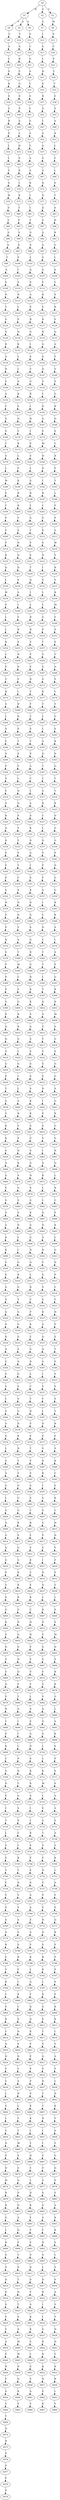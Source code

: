 strict digraph  {
	S0 -> S1 [ label = M ];
	S0 -> S2 [ label = S ];
	S0 -> S3 [ label = V ];
	S1 -> S4 [ label = P ];
	S1 -> S5 [ label = A ];
	S1 -> S6 [ label = S ];
	S2 -> S7 [ label = G ];
	S3 -> S8 [ label = M ];
	S4 -> S9 [ label = C ];
	S5 -> S10 [ label = T ];
	S6 -> S11 [ label = G ];
	S7 -> S12 [ label = I ];
	S8 -> S13 [ label = S ];
	S9 -> S14 [ label = A ];
	S10 -> S15 [ label = A ];
	S11 -> S16 [ label = C ];
	S12 -> S17 [ label = G ];
	S13 -> S18 [ label = C ];
	S14 -> S19 [ label = L ];
	S15 -> S20 [ label = R ];
	S16 -> S21 [ label = G ];
	S17 -> S22 [ label = L ];
	S18 -> S23 [ label = P ];
	S19 -> S24 [ label = Q ];
	S20 -> S25 [ label = C ];
	S21 -> S26 [ label = A ];
	S22 -> S27 [ label = H ];
	S23 -> S28 [ label = C ];
	S24 -> S29 [ label = R ];
	S25 -> S30 [ label = G ];
	S26 -> S31 [ label = C ];
	S27 -> S32 [ label = S ];
	S28 -> S33 [ label = T ];
	S29 -> S34 [ label = S ];
	S30 -> S35 [ label = S ];
	S31 -> S36 [ label = S ];
	S32 -> S37 [ label = N ];
	S33 -> S38 [ label = S ];
	S34 -> S39 [ label = G ];
	S35 -> S40 [ label = S ];
	S36 -> S41 [ label = C ];
	S37 -> S42 [ label = A ];
	S38 -> S43 [ label = A ];
	S39 -> S44 [ label = R ];
	S40 -> S45 [ label = A ];
	S41 -> S46 [ label = G ];
	S42 -> S47 [ label = L ];
	S43 -> S48 [ label = A ];
	S44 -> S49 [ label = P ];
	S45 -> S50 [ label = L ];
	S46 -> S51 [ label = A ];
	S47 -> S52 [ label = G ];
	S48 -> S53 [ label = R ];
	S49 -> S54 [ label = L ];
	S50 -> S55 [ label = H ];
	S51 -> S56 [ label = V ];
	S52 -> S57 [ label = A ];
	S53 -> S58 [ label = L ];
	S54 -> S59 [ label = L ];
	S55 -> S60 [ label = S ];
	S56 -> S61 [ label = A ];
	S57 -> S62 [ label = S ];
	S58 -> S63 [ label = F ];
	S59 -> S64 [ label = Y ];
	S60 -> S65 [ label = R ];
	S61 -> S66 [ label = A ];
	S62 -> S67 [ label = A ];
	S63 -> S68 [ label = L ];
	S64 -> S69 [ label = A ];
	S65 -> S70 [ label = I ];
	S66 -> S71 [ label = R ];
	S67 -> S72 [ label = Q ];
	S68 -> S73 [ label = S ];
	S69 -> S74 [ label = W ];
	S70 -> S75 [ label = K ];
	S71 -> S76 [ label = L ];
	S72 -> S77 [ label = Q ];
	S73 -> S78 [ label = T ];
	S74 -> S79 [ label = G ];
	S75 -> S80 [ label = T ];
	S76 -> S81 [ label = I ];
	S77 -> S82 [ label = Q ];
	S78 -> S83 [ label = A ];
	S79 -> S84 [ label = L ];
	S80 -> S85 [ label = F ];
	S81 -> S86 [ label = T ];
	S82 -> S87 [ label = A ];
	S83 -> S88 [ label = H ];
	S84 -> S89 [ label = G ];
	S85 -> S90 [ label = V ];
	S86 -> S91 [ label = S ];
	S87 -> S92 [ label = A ];
	S88 -> S93 [ label = R ];
	S89 -> S94 [ label = A ];
	S90 -> S95 [ label = S ];
	S91 -> S96 [ label = S ];
	S92 -> S97 [ label = A ];
	S93 -> S98 [ label = G ];
	S94 -> S99 [ label = T ];
	S95 -> S100 [ label = P ];
	S96 -> S101 [ label = L ];
	S97 -> S102 [ label = A ];
	S98 -> S103 [ label = L ];
	S99 -> S104 [ label = A ];
	S100 -> S105 [ label = I ];
	S101 -> S106 [ label = A ];
	S102 -> S107 [ label = A ];
	S103 -> S108 [ label = S ];
	S104 -> S109 [ label = V ];
	S105 -> S110 [ label = S ];
	S106 -> S111 [ label = S ];
	S107 -> S112 [ label = P ];
	S108 -> S113 [ label = C ];
	S109 -> S114 [ label = N ];
	S110 -> S115 [ label = N ];
	S111 -> S116 [ label = A ];
	S112 -> S117 [ label = R ];
	S113 -> S118 [ label = S ];
	S114 -> S119 [ label = T ];
	S115 -> S120 [ label = L ];
	S116 -> S121 [ label = P ];
	S117 -> S122 [ label = E ];
	S118 -> S123 [ label = R ];
	S119 -> S124 [ label = G ];
	S120 -> S125 [ label = P ];
	S121 -> S126 [ label = R ];
	S122 -> S127 [ label = R ];
	S123 -> S128 [ label = F ];
	S124 -> S129 [ label = G ];
	S125 -> S130 [ label = H ];
	S126 -> S131 [ label = G ];
	S127 -> S132 [ label = R ];
	S128 -> S133 [ label = Q ];
	S129 -> S134 [ label = R ];
	S130 -> S135 [ label = K ];
	S131 -> S136 [ label = I ];
	S132 -> S137 [ label = A ];
	S133 -> S138 [ label = A ];
	S134 -> S139 [ label = A ];
	S135 -> S140 [ label = L ];
	S136 -> S141 [ label = S ];
	S137 -> S142 [ label = S ];
	S138 -> S143 [ label = F ];
	S139 -> S144 [ label = R ];
	S140 -> S145 [ label = L ];
	S141 -> S146 [ label = C ];
	S142 -> S147 [ label = D ];
	S143 -> S148 [ label = V ];
	S144 -> S149 [ label = V ];
	S145 -> S150 [ label = S ];
	S146 -> S151 [ label = G ];
	S147 -> S152 [ label = V ];
	S148 -> S153 [ label = P ];
	S149 -> S154 [ label = A ];
	S150 -> S155 [ label = K ];
	S151 -> S156 [ label = R ];
	S152 -> S157 [ label = L ];
	S153 -> S158 [ label = G ];
	S154 -> S159 [ label = F ];
	S155 -> S160 [ label = E ];
	S156 -> S161 [ label = I ];
	S157 -> S162 [ label = D ];
	S158 -> S163 [ label = R ];
	S159 -> S164 [ label = A ];
	S160 -> S165 [ label = Q ];
	S161 -> S166 [ label = H ];
	S162 -> S167 [ label = A ];
	S163 -> S168 [ label = Q ];
	S164 -> S169 [ label = G ];
	S165 -> S170 [ label = F ];
	S166 -> S171 [ label = I ];
	S167 -> S172 [ label = P ];
	S168 -> S173 [ label = S ];
	S169 -> S174 [ label = C ];
	S170 -> S175 [ label = R ];
	S171 -> S176 [ label = P ];
	S172 -> S177 [ label = M ];
	S173 -> S178 [ label = C ];
	S174 -> S179 [ label = S ];
	S175 -> S180 [ label = L ];
	S176 -> S181 [ label = V ];
	S177 -> S182 [ label = H ];
	S178 -> S183 [ label = R ];
	S179 -> S184 [ label = L ];
	S180 -> S185 [ label = P ];
	S181 -> S186 [ label = L ];
	S182 -> S187 [ label = D ];
	S183 -> S188 [ label = E ];
	S184 -> S189 [ label = W ];
	S185 -> S190 [ label = K ];
	S186 -> S191 [ label = G ];
	S187 -> S192 [ label = I ];
	S188 -> S193 [ label = T ];
	S189 -> S194 [ label = P ];
	S190 -> S195 [ label = R ];
	S191 -> S196 [ label = R ];
	S192 -> S197 [ label = R ];
	S193 -> S198 [ label = L ];
	S194 -> S199 [ label = C ];
	S195 -> S200 [ label = R ];
	S196 -> S201 [ label = L ];
	S197 -> S202 [ label = L ];
	S198 -> S203 [ label = F ];
	S199 -> S204 [ label = P ];
	S200 -> S205 [ label = Y ];
	S201 -> S206 [ label = G ];
	S202 -> S207 [ label = E ];
	S203 -> S208 [ label = P ];
	S204 -> S209 [ label = F ];
	S205 -> S210 [ label = S ];
	S206 -> S211 [ label = T ];
	S207 -> S212 [ label = K ];
	S208 -> S213 [ label = A ];
	S209 -> S214 [ label = P ];
	S210 -> S215 [ label = N ];
	S211 -> S216 [ label = F ];
	S212 -> S217 [ label = S ];
	S213 -> S218 [ label = W ];
	S214 -> S219 [ label = K ];
	S215 -> S220 [ label = Q ];
	S216 -> S221 [ label = E ];
	S217 -> S222 [ label = N ];
	S218 -> S223 [ label = V ];
	S219 -> S224 [ label = Q ];
	S220 -> S225 [ label = D ];
	S221 -> S226 [ label = T ];
	S222 -> S227 [ label = I ];
	S223 -> S228 [ label = R ];
	S224 -> S229 [ label = L ];
	S225 -> S230 [ label = S ];
	S226 -> S231 [ label = Q ];
	S227 -> S232 [ label = V ];
	S228 -> S233 [ label = V ];
	S229 -> S234 [ label = W ];
	S230 -> S235 [ label = A ];
	S231 -> S236 [ label = I ];
	S232 -> S237 [ label = L ];
	S233 -> S238 [ label = R ];
	S234 -> S239 [ label = P ];
	S235 -> S240 [ label = I ];
	S236 -> S241 [ label = L ];
	S237 -> S242 [ label = L ];
	S238 -> S243 [ label = M ];
	S239 -> S244 [ label = L ];
	S240 -> S245 [ label = F ];
	S241 -> S246 [ label = R ];
	S242 -> S247 [ label = G ];
	S243 -> S248 [ label = F ];
	S244 -> S249 [ label = L ];
	S245 -> S250 [ label = R ];
	S246 -> S251 [ label = R ];
	S247 -> S252 [ label = P ];
	S248 -> S253 [ label = S ];
	S249 -> S254 [ label = R ];
	S250 -> S255 [ label = S ];
	S251 -> S256 [ label = V ];
	S252 -> S257 [ label = T ];
	S253 -> S258 [ label = E ];
	S254 -> S259 [ label = L ];
	S255 -> S260 [ label = N ];
	S256 -> S261 [ label = P ];
	S257 -> S262 [ label = G ];
	S258 -> S263 [ label = T ];
	S259 -> S264 [ label = P ];
	S260 -> S265 [ label = D ];
	S261 -> S266 [ label = F ];
	S262 -> S267 [ label = S ];
	S263 -> S268 [ label = A ];
	S264 -> S269 [ label = T ];
	S265 -> S270 [ label = F ];
	S266 -> S271 [ label = R ];
	S267 -> S272 [ label = G ];
	S268 -> S273 [ label = V ];
	S269 -> S274 [ label = R ];
	S270 -> S275 [ label = I ];
	S271 -> S276 [ label = T ];
	S272 -> S277 [ label = K ];
	S273 -> S278 [ label = C ];
	S274 -> S279 [ label = A ];
	S275 -> S280 [ label = D ];
	S276 -> S281 [ label = F ];
	S277 -> S282 [ label = T ];
	S278 -> S283 [ label = Y ];
	S279 -> S284 [ label = L ];
	S280 -> S285 [ label = N ];
	S281 -> S286 [ label = T ];
	S282 -> S287 [ label = L ];
	S283 -> S288 [ label = G ];
	S284 -> S289 [ label = S ];
	S285 -> S290 [ label = P ];
	S286 -> S291 [ label = E ];
	S287 -> S292 [ label = L ];
	S288 -> S293 [ label = S ];
	S289 -> S294 [ label = F ];
	S290 -> S295 [ label = T ];
	S291 -> S296 [ label = T ];
	S292 -> S297 [ label = A ];
	S293 -> S298 [ label = K ];
	S294 -> S299 [ label = S ];
	S295 -> S300 [ label = S ];
	S296 -> S301 [ label = P ];
	S297 -> S302 [ label = Q ];
	S298 -> S303 [ label = D ];
	S299 -> S304 [ label = P ];
	S300 -> S305 [ label = F ];
	S301 -> S306 [ label = A ];
	S302 -> S307 [ label = T ];
	S303 -> S308 [ label = G ];
	S304 -> S309 [ label = S ];
	S305 -> S310 [ label = L ];
	S306 -> S311 [ label = C ];
	S307 -> S312 [ label = L ];
	S308 -> S313 [ label = T ];
	S309 -> S314 [ label = V ];
	S310 -> S315 [ label = N ];
	S311 -> S316 [ label = L ];
	S312 -> S317 [ label = A ];
	S313 -> S318 [ label = T ];
	S314 -> S319 [ label = S ];
	S315 -> S320 [ label = Q ];
	S316 -> S321 [ label = A ];
	S317 -> S322 [ label = R ];
	S318 -> S323 [ label = K ];
	S319 -> S324 [ label = R ];
	S320 -> S325 [ label = P ];
	S321 -> S326 [ label = S ];
	S322 -> S327 [ label = C ];
	S323 -> S328 [ label = D ];
	S324 -> S329 [ label = A ];
	S325 -> S330 [ label = V ];
	S326 -> S331 [ label = K ];
	S327 -> S332 [ label = L ];
	S328 -> S333 [ label = G ];
	S329 -> S334 [ label = K ];
	S330 -> S335 [ label = Y ];
	S331 -> S336 [ label = D ];
	S332 -> S337 [ label = D ];
	S333 -> S338 [ label = G ];
	S334 -> S339 [ label = E ];
	S335 -> S340 [ label = V ];
	S336 -> S341 [ label = G ];
	S337 -> S342 [ label = V ];
	S338 -> S343 [ label = P ];
	S339 -> S344 [ label = P ];
	S340 -> S345 [ label = Y ];
	S341 -> S346 [ label = I ];
	S342 -> S347 [ label = P ];
	S343 -> S348 [ label = D ];
	S344 -> S349 [ label = P ];
	S345 -> S350 [ label = C ];
	S346 -> S351 [ label = S ];
	S347 -> S352 [ label = F ];
	S348 -> S353 [ label = G ];
	S349 -> S354 [ label = S ];
	S350 -> S355 [ label = S ];
	S351 -> S356 [ label = K ];
	S352 -> S357 [ label = A ];
	S353 -> S358 [ label = G ];
	S354 -> S359 [ label = H ];
	S355 -> S360 [ label = N ];
	S356 -> S361 [ label = D ];
	S357 -> S362 [ label = I ];
	S358 -> S363 [ label = K ];
	S359 -> S364 [ label = P ];
	S360 -> S365 [ label = N ];
	S361 -> S366 [ label = G ];
	S362 -> S367 [ label = C ];
	S363 -> S368 [ label = K ];
	S364 -> S369 [ label = P ];
	S365 -> S370 [ label = Y ];
	S366 -> S371 [ label = S ];
	S367 -> S372 [ label = D ];
	S368 -> S373 [ label = S ];
	S369 -> S374 [ label = R ];
	S370 -> S375 [ label = A ];
	S371 -> S376 [ label = G ];
	S372 -> S377 [ label = C ];
	S373 -> S378 [ label = I ];
	S374 -> S379 [ label = S ];
	S375 -> S380 [ label = T ];
	S376 -> S381 [ label = D ];
	S377 -> S382 [ label = T ];
	S378 -> S383 [ label = S ];
	S379 -> S384 [ label = P ];
	S380 -> S385 [ label = M ];
	S381 -> S386 [ label = G ];
	S382 -> S387 [ label = T ];
	S383 -> S388 [ label = E ];
	S384 -> S389 [ label = P ];
	S385 -> S390 [ label = C ];
	S386 -> S391 [ label = N ];
	S387 -> S392 [ label = L ];
	S388 -> S393 [ label = G ];
	S389 -> S394 [ label = P ];
	S390 -> S395 [ label = E ];
	S391 -> S396 [ label = K ];
	S392 -> S397 [ label = T ];
	S393 -> S398 [ label = K ];
	S394 -> S399 [ label = S ];
	S395 -> S400 [ label = G ];
	S396 -> S401 [ label = K ];
	S397 -> S402 [ label = Q ];
	S398 -> S403 [ label = R ];
	S399 -> S404 [ label = K ];
	S400 -> S405 [ label = R ];
	S401 -> S406 [ label = S ];
	S402 -> S407 [ label = A ];
	S403 -> S408 [ label = M ];
	S404 -> S409 [ label = Q ];
	S405 -> S410 [ label = R ];
	S406 -> S411 [ label = A ];
	S407 -> S412 [ label = G ];
	S408 -> S413 [ label = S ];
	S409 -> S414 [ label = Q ];
	S410 -> S415 [ label = G ];
	S411 -> S416 [ label = S ];
	S412 -> S417 [ label = Y ];
	S413 -> S418 [ label = G ];
	S414 -> S419 [ label = G ];
	S415 -> S420 [ label = L ];
	S416 -> S421 [ label = E ];
	S417 -> S422 [ label = V ];
	S418 -> S423 [ label = S ];
	S419 -> S424 [ label = G ];
	S420 -> S425 [ label = G ];
	S421 -> S426 [ label = G ];
	S422 -> S427 [ label = G ];
	S423 -> S428 [ label = G ];
	S424 -> S429 [ label = P ];
	S425 -> S430 [ label = I ];
	S426 -> S431 [ label = S ];
	S427 -> S432 [ label = E ];
	S428 -> S433 [ label = G ];
	S429 -> S434 [ label = T ];
	S430 -> S435 [ label = L ];
	S431 -> S436 [ label = S ];
	S432 -> S437 [ label = D ];
	S433 -> S438 [ label = S ];
	S434 -> S439 [ label = G ];
	S435 -> S440 [ label = G ];
	S436 -> S441 [ label = K ];
	S437 -> S442 [ label = I ];
	S438 -> S443 [ label = G ];
	S439 -> S444 [ label = G ];
	S440 -> S445 [ label = K ];
	S441 -> S446 [ label = K ];
	S442 -> S447 [ label = E ];
	S443 -> S448 [ label = K ];
	S444 -> S449 [ label = K ];
	S445 -> S450 [ label = V ];
	S446 -> S451 [ label = S ];
	S447 -> S452 [ label = S ];
	S448 -> S453 [ label = G ];
	S449 -> S454 [ label = K ];
	S450 -> S455 [ label = P ];
	S451 -> S456 [ label = G ];
	S452 -> S457 [ label = V ];
	S453 -> S458 [ label = G ];
	S454 -> S459 [ label = S ];
	S455 -> S460 [ label = D ];
	S456 -> S461 [ label = S ];
	S457 -> S462 [ label = I ];
	S458 -> S463 [ label = N ];
	S459 -> S464 [ label = A ];
	S460 -> S465 [ label = K ];
	S461 -> S466 [ label = G ];
	S462 -> S467 [ label = A ];
	S463 -> S468 [ label = Q ];
	S464 -> S469 [ label = S ];
	S465 -> S470 [ label = S ];
	S466 -> S471 [ label = N ];
	S467 -> S472 [ label = K ];
	S468 -> S473 [ label = L ];
	S469 -> S474 [ label = E ];
	S470 -> S475 [ label = G ];
	S471 -> S476 [ label = S ];
	S472 -> S477 [ label = L ];
	S473 -> S478 [ label = R ];
	S474 -> S479 [ label = G ];
	S475 -> S480 [ label = S ];
	S476 -> S481 [ label = G ];
	S477 -> S482 [ label = L ];
	S478 -> S483 [ label = C ];
	S479 -> S484 [ label = G ];
	S480 -> S485 [ label = G ];
	S481 -> S486 [ label = K ];
	S482 -> S487 [ label = Q ];
	S483 -> S488 [ label = P ];
	S484 -> S489 [ label = G ];
	S485 -> S490 [ label = N ];
	S486 -> S491 [ label = G ];
	S487 -> S492 [ label = D ];
	S488 -> S493 [ label = K ];
	S489 -> S494 [ label = K ];
	S490 -> S495 [ label = L ];
	S491 -> S496 [ label = G ];
	S492 -> S497 [ label = A ];
	S493 -> S498 [ label = C ];
	S494 -> S499 [ label = K ];
	S495 -> S500 [ label = I ];
	S496 -> S501 [ label = N ];
	S497 -> S502 [ label = N ];
	S498 -> S503 [ label = G ];
	S499 -> S504 [ label = G ];
	S500 -> S505 [ label = G ];
	S501 -> S506 [ label = Q ];
	S502 -> S507 [ label = Y ];
	S503 -> S508 [ label = D ];
	S504 -> S509 [ label = S ];
	S505 -> S510 [ label = R ];
	S506 -> S511 [ label = L ];
	S507 -> S512 [ label = S ];
	S508 -> S513 [ label = P ];
	S509 -> S514 [ label = A ];
	S510 -> S515 [ label = G ];
	S511 -> S516 [ label = R ];
	S512 -> S517 [ label = V ];
	S513 -> S518 [ label = C ];
	S514 -> S519 [ label = S ];
	S515 -> S520 [ label = T ];
	S516 -> S521 [ label = C ];
	S517 -> S522 [ label = E ];
	S518 -> S523 [ label = T ];
	S519 -> S524 [ label = G ];
	S520 -> S525 [ label = G ];
	S521 -> S526 [ label = P ];
	S522 -> S527 [ label = K ];
	S523 -> S528 [ label = H ];
	S524 -> S529 [ label = S ];
	S525 -> S530 [ label = G ];
	S526 -> S531 [ label = K ];
	S527 -> S532 [ label = A ];
	S528 -> S533 [ label = V ];
	S529 -> S534 [ label = K ];
	S530 -> S535 [ label = G ];
	S531 -> S536 [ label = C ];
	S532 -> S537 [ label = Q ];
	S533 -> S538 [ label = E ];
	S534 -> S539 [ label = A ];
	S535 -> S540 [ label = A ];
	S536 -> S541 [ label = G ];
	S537 -> S542 [ label = Q ];
	S538 -> S543 [ label = T ];
	S539 -> S544 [ label = G ];
	S540 -> S545 [ label = S ];
	S541 -> S546 [ label = D ];
	S542 -> S547 [ label = G ];
	S543 -> S548 [ label = F ];
	S544 -> S549 [ label = S ];
	S545 -> S550 [ label = G ];
	S546 -> S551 [ label = L ];
	S547 -> S552 [ label = I ];
	S548 -> S553 [ label = V ];
	S549 -> S554 [ label = G ];
	S550 -> S555 [ label = S ];
	S551 -> S556 [ label = C ];
	S552 -> S557 [ label = V ];
	S553 -> S558 [ label = S ];
	S554 -> S559 [ label = L ];
	S555 -> S560 [ label = S ];
	S556 -> S561 [ label = T ];
	S557 -> S562 [ label = F ];
	S558 -> S563 [ label = S ];
	S559 -> S564 [ label = G ];
	S560 -> S565 [ label = G ];
	S561 -> S566 [ label = H ];
	S562 -> S567 [ label = L ];
	S563 -> S568 [ label = T ];
	S564 -> S569 [ label = A ];
	S565 -> S570 [ label = D ];
	S566 -> S571 [ label = V ];
	S567 -> S572 [ label = D ];
	S568 -> S573 [ label = R ];
	S569 -> S574 [ label = G ];
	S570 -> S575 [ label = K ];
	S571 -> S576 [ label = E ];
	S572 -> S577 [ label = E ];
	S573 -> S578 [ label = F ];
	S574 -> S579 [ label = L ];
	S575 -> S580 [ label = N ];
	S576 -> S581 [ label = T ];
	S577 -> S582 [ label = V ];
	S578 -> S583 [ label = V ];
	S579 -> S584 [ label = G ];
	S580 -> S585 [ label = T ];
	S581 -> S586 [ label = F ];
	S582 -> S587 [ label = D ];
	S583 -> S588 [ label = K ];
	S584 -> S589 [ label = A ];
	S585 -> S590 [ label = V ];
	S586 -> S591 [ label = V ];
	S587 -> S592 [ label = K ];
	S588 -> S593 [ label = C ];
	S589 -> S594 [ label = G ];
	S590 -> S595 [ label = G ];
	S591 -> S596 [ label = S ];
	S592 -> S597 [ label = I ];
	S593 -> S598 [ label = E ];
	S594 -> S599 [ label = L ];
	S595 -> S600 [ label = G ];
	S596 -> S601 [ label = S ];
	S597 -> S602 [ label = G ];
	S598 -> S603 [ label = K ];
	S599 -> S604 [ label = G ];
	S600 -> S605 [ label = G ];
	S601 -> S606 [ label = T ];
	S602 -> S607 [ label = S ];
	S603 -> S608 [ label = C ];
	S604 -> S609 [ label = A ];
	S605 -> S610 [ label = K ];
	S606 -> S611 [ label = R ];
	S607 -> S612 [ label = V ];
	S608 -> S613 [ label = H ];
	S609 -> S614 [ label = G ];
	S610 -> S615 [ label = S ];
	S611 -> S616 [ label = F ];
	S612 -> S617 [ label = P ];
	S613 -> S618 [ label = H ];
	S614 -> S619 [ label = Q ];
	S615 -> S620 [ label = G ];
	S616 -> S621 [ label = V ];
	S617 -> S622 [ label = G ];
	S618 -> S623 [ label = F ];
	S619 -> S624 [ label = G ];
	S620 -> S625 [ label = G ];
	S621 -> S626 [ label = K ];
	S622 -> S627 [ label = I ];
	S623 -> S628 [ label = F ];
	S624 -> S629 [ label = S ];
	S625 -> S630 [ label = R ];
	S626 -> S631 [ label = C ];
	S627 -> S632 [ label = H ];
	S628 -> S633 [ label = V ];
	S629 -> S634 [ label = G ];
	S630 -> S635 [ label = K ];
	S631 -> S636 [ label = E ];
	S632 -> S637 [ label = Q ];
	S633 -> S638 [ label = V ];
	S634 -> S639 [ label = S ];
	S635 -> S640 [ label = R ];
	S636 -> S641 [ label = K ];
	S637 -> S642 [ label = L ];
	S638 -> S643 [ label = L ];
	S639 -> S644 [ label = G ];
	S640 -> S645 [ label = G ];
	S641 -> S646 [ label = C ];
	S642 -> S647 [ label = R ];
	S643 -> S648 [ label = S ];
	S644 -> S649 [ label = K ];
	S645 -> S650 [ label = N ];
	S646 -> S651 [ label = H ];
	S647 -> S652 [ label = D ];
	S648 -> S653 [ label = E ];
	S649 -> S654 [ label = G ];
	S650 -> S655 [ label = G ];
	S651 -> S656 [ label = H ];
	S652 -> S657 [ label = V ];
	S653 -> S658 [ label = M ];
	S654 -> S659 [ label = D ];
	S655 -> S660 [ label = G ];
	S656 -> S661 [ label = F ];
	S657 -> S662 [ label = G ];
	S658 -> S663 [ label = D ];
	S659 -> S664 [ label = G ];
	S660 -> S665 [ label = N ];
	S661 -> S666 [ label = F ];
	S662 -> S667 [ label = G ];
	S663 -> S668 [ label = S ];
	S664 -> S669 [ label = E ];
	S665 -> S670 [ label = Q ];
	S666 -> S671 [ label = V ];
	S667 -> S672 [ label = E ];
	S668 -> S673 [ label = K ];
	S669 -> S674 [ label = Q ];
	S670 -> S675 [ label = F ];
	S671 -> S676 [ label = V ];
	S672 -> S677 [ label = G ];
	S673 -> S678 [ label = K ];
	S674 -> S679 [ label = P ];
	S675 -> S680 [ label = T ];
	S676 -> S681 [ label = L ];
	S677 -> S682 [ label = V ];
	S678 -> S683 [ label = G ];
	S679 -> S684 [ label = R ];
	S680 -> S685 [ label = G ];
	S681 -> S686 [ label = S ];
	S682 -> S687 [ label = Q ];
	S683 -> S688 [ label = L ];
	S684 -> S689 [ label = C ];
	S685 -> S690 [ label = I ];
	S686 -> S691 [ label = E ];
	S687 -> S692 [ label = Q ];
	S688 -> S693 [ label = S ];
	S689 -> S694 [ label = P ];
	S690 -> S695 [ label = I ];
	S691 -> S696 [ label = A ];
	S692 -> S697 [ label = G ];
	S693 -> S698 [ label = K ];
	S694 -> S699 [ label = K ];
	S695 -> S700 [ label = C ];
	S696 -> S701 [ label = D ];
	S697 -> S702 [ label = L ];
	S698 -> S703 [ label = E ];
	S699 -> S704 [ label = C ];
	S700 -> S705 [ label = P ];
	S701 -> S706 [ label = S ];
	S702 -> S707 [ label = L ];
	S703 -> S708 [ label = P ];
	S704 -> S709 [ label = G ];
	S705 -> S710 [ label = N ];
	S706 -> S711 [ label = K ];
	S707 -> S712 [ label = K ];
	S708 -> S713 [ label = E ];
	S709 -> S714 [ label = D ];
	S710 -> S715 [ label = C ];
	S711 -> S716 [ label = K ];
	S712 -> S717 [ label = M ];
	S713 -> S718 [ label = S ];
	S714 -> S719 [ label = P ];
	S715 -> S720 [ label = G ];
	S716 -> S721 [ label = S ];
	S717 -> S722 [ label = L ];
	S718 -> S723 [ label = A ];
	S719 -> S724 [ label = C ];
	S720 -> S725 [ label = S ];
	S721 -> S726 [ label = I ];
	S722 -> S727 [ label = E ];
	S723 -> S728 [ label = A ];
	S724 -> S729 [ label = T ];
	S725 -> S730 [ label = P ];
	S726 -> S731 [ label = I ];
	S727 -> S732 [ label = G ];
	S728 -> S733 [ label = E ];
	S729 -> S734 [ label = L ];
	S730 -> S735 [ label = C ];
	S731 -> S736 [ label = K ];
	S732 -> S737 [ label = T ];
	S733 -> S738 [ label = A ];
	S734 -> S739 [ label = V ];
	S735 -> S740 [ label = I ];
	S736 -> S741 [ label = E ];
	S737 -> S742 [ label = V ];
	S738 -> S743 [ label = V ];
	S739 -> S744 [ label = E ];
	S740 -> S745 [ label = K ];
	S741 -> S746 [ label = P ];
	S742 -> S747 [ label = V ];
	S743 -> S748 [ label = K ];
	S744 -> S749 [ label = T ];
	S745 -> S750 [ label = T ];
	S746 -> S751 [ label = E ];
	S747 -> S752 [ label = N ];
	S748 -> S753 [ label = L ];
	S749 -> S754 [ label = F ];
	S750 -> S755 [ label = D ];
	S751 -> S756 [ label = S ];
	S752 -> S757 [ label = V ];
	S753 -> S758 [ label = A ];
	S754 -> S759 [ label = V ];
	S755 -> S760 [ label = V ];
	S756 -> S761 [ label = A ];
	S757 -> S762 [ label = P ];
	S758 -> S763 [ label = F ];
	S759 -> S764 [ label = S ];
	S760 -> S765 [ label = V ];
	S761 -> S766 [ label = A ];
	S762 -> S767 [ label = E ];
	S763 -> S768 [ label = S ];
	S764 -> S769 [ label = S ];
	S765 -> S770 [ label = A ];
	S766 -> S771 [ label = E ];
	S767 -> S772 [ label = R ];
	S768 -> S773 [ label = Q ];
	S769 -> S774 [ label = A ];
	S770 -> S775 [ label = S ];
	S771 -> S776 [ label = A ];
	S772 -> S777 [ label = N ];
	S773 -> S778 [ label = K ];
	S774 -> S779 [ label = R ];
	S775 -> S780 [ label = S ];
	S776 -> S781 [ label = V ];
	S777 -> S782 [ label = S ];
	S778 -> S783 [ label = P ];
	S779 -> S784 [ label = F ];
	S780 -> S785 [ label = K ];
	S781 -> S786 [ label = K ];
	S782 -> S787 [ label = R ];
	S783 -> S788 [ label = P ];
	S784 -> S789 [ label = V ];
	S785 -> S790 [ label = F ];
	S786 -> S791 [ label = L ];
	S787 -> S792 [ label = K ];
	S788 -> S793 [ label = P ];
	S789 -> S794 [ label = K ];
	S790 -> S795 [ label = I ];
	S791 -> S796 [ label = A ];
	S792 -> S797 [ label = L ];
	S793 -> S798 [ label = P ];
	S794 -> S799 [ label = C ];
	S795 -> S800 [ label = R ];
	S796 -> S801 [ label = F ];
	S797 -> S802 [ label = R ];
	S798 -> S803 [ label = P ];
	S799 -> S804 [ label = E ];
	S800 -> S805 [ label = C ];
	S801 -> S806 [ label = Q ];
	S802 -> S807 [ label = G ];
	S803 -> S808 [ label = K ];
	S804 -> S809 [ label = K ];
	S805 -> S810 [ label = S ];
	S806 -> S811 [ label = Q ];
	S807 -> S812 [ label = E ];
	S808 -> S813 [ label = K ];
	S809 -> S814 [ label = C ];
	S810 -> S815 [ label = N ];
	S811 -> S816 [ label = K ];
	S812 -> S817 [ label = T ];
	S813 -> S818 [ label = I ];
	S814 -> S819 [ label = Q ];
	S815 -> S820 [ label = S ];
	S816 -> S821 [ label = P ];
	S817 -> S822 [ label = V ];
	S818 -> S823 [ label = Y ];
	S819 -> S824 [ label = H ];
	S820 -> S825 [ label = D ];
	S821 -> S826 [ label = P ];
	S822 -> S827 [ label = Q ];
	S823 -> S828 [ label = A ];
	S824 -> S829 [ label = F ];
	S825 -> S830 [ label = C ];
	S826 -> S831 [ label = P ];
	S827 -> S832 [ label = V ];
	S828 -> S833 [ label = Y ];
	S829 -> S834 [ label = Y ];
	S830 -> S835 [ label = S ];
	S831 -> S836 [ label = P ];
	S832 -> S837 [ label = D ];
	S833 -> S838 [ label = L ];
	S834 -> S839 [ label = L ];
	S835 -> S840 [ label = N ];
	S836 -> S841 [ label = P ];
	S837 -> S842 [ label = T ];
	S838 -> S843 [ label = D ];
	S839 -> S844 [ label = V ];
	S840 -> S845 [ label = L ];
	S841 -> S846 [ label = K ];
	S842 -> S847 [ label = T ];
	S843 -> S848 [ label = K ];
	S844 -> S849 [ label = L ];
	S845 -> S850 [ label = F ];
	S846 -> S851 [ label = K ];
	S847 -> S852 [ label = N ];
	S848 -> S853 [ label = Y ];
	S849 -> S854 [ label = T ];
	S850 -> S855 [ label = T ];
	S851 -> S856 [ label = I ];
	S852 -> S857 [ label = I ];
	S853 -> S858 [ label = V ];
	S854 -> S859 [ label = D ];
	S855 -> S860 [ label = M ];
	S856 -> S861 [ label = Y ];
	S857 -> S862 [ label = L ];
	S858 -> S863 [ label = V ];
	S859 -> S864 [ label = P ];
	S860 -> S865 [ label = E ];
	S861 -> S866 [ label = N ];
	S862 -> S867 [ label = F ];
	S863 -> S868 [ label = G ];
	S864 -> S869 [ label = D ];
	S865 -> S870 [ label = S ];
	S866 -> S871 [ label = Y ];
	S867 -> S872 [ label = V ];
	S868 -> S873 [ label = Q ];
	S869 -> S874 [ label = W ];
	S870 -> S875 [ label = Q ];
	S871 -> S876 [ label = L ];
	S872 -> S877 [ label = A ];
	S873 -> S878 [ label = S ];
	S874 -> S879 [ label = R ];
	S875 -> S880 [ label = P ];
	S876 -> S881 [ label = D ];
	S877 -> S882 [ label = S ];
	S878 -> S883 [ label = Y ];
	S879 -> S884 [ label = R ];
	S880 -> S885 [ label = Q ];
	S881 -> S886 [ label = K ];
	S882 -> S887 [ label = G ];
	S883 -> S888 [ label = A ];
	S884 -> S889 [ label = G ];
	S885 -> S890 [ label = A ];
	S886 -> S891 [ label = Y ];
	S887 -> S892 [ label = A ];
	S888 -> S893 [ label = K ];
	S889 -> S894 [ label = L ];
	S890 -> S895 [ label = Q ];
	S891 -> S896 [ label = V ];
	S892 -> S897 [ label = F ];
	S893 -> S898 [ label = K ];
	S894 -> S899 [ label = K ];
	S895 -> S900 [ label = P ];
	S896 -> S901 [ label = V ];
	S897 -> S902 [ label = N ];
	S898 -> S903 [ label = V ];
	S899 -> S904 [ label = A ];
	S900 -> S905 [ label = T ];
	S901 -> S906 [ label = G ];
	S902 -> S907 [ label = G ];
	S903 -> S908 [ label = L ];
	S904 -> S909 [ label = S ];
	S905 -> S910 [ label = P ];
	S906 -> S911 [ label = Q ];
	S907 -> S912 [ label = L ];
	S908 -> S913 [ label = A ];
	S909 -> S914 [ label = D ];
	S910 -> S915 [ label = T ];
	S911 -> S916 [ label = S ];
	S912 -> S917 [ label = D ];
	S913 -> S918 [ label = V ];
	S914 -> S919 [ label = E ];
	S915 -> S920 [ label = H ];
	S916 -> S921 [ label = F ];
	S917 -> S922 [ label = R ];
	S918 -> S923 [ label = A ];
	S919 -> S924 [ label = E ];
	S920 -> S925 [ label = T ];
	S921 -> S926 [ label = A ];
	S922 -> S927 [ label = I ];
	S923 -> S928 [ label = V ];
	S924 -> S929 [ label = E ];
	S925 -> S930 [ label = E ];
	S926 -> S931 [ label = K ];
	S927 -> S932 [ label = I ];
	S928 -> S933 [ label = Y ];
	S929 -> S934 [ label = E ];
	S930 -> S935 [ label = S ];
	S931 -> S936 [ label = K ];
	S932 -> S937 [ label = S ];
	S933 -> S938 [ label = N ];
	S934 -> S939 [ label = A ];
	S935 -> S940 [ label = M ];
	S936 -> S941 [ label = V ];
	S937 -> S942 [ label = R ];
	S938 -> S943 [ label = H ];
	S939 -> S944 [ label = P ];
	S940 -> S945 [ label = W ];
	S941 -> S946 [ label = L ];
	S942 -> S947 [ label = R ];
	S943 -> S948 [ label = Y ];
	S944 -> S949 [ label = R ];
	S945 -> S950 [ label = D ];
	S946 -> S951 [ label = S ];
	S947 -> S952 [ label = K ];
	S948 -> S953 [ label = K ];
	S949 -> S954 [ label = F ];
	S950 -> S955 [ label = Q ];
	S951 -> S956 [ label = V ];
	S952 -> S957 [ label = N ];
	S953 -> S958 [ label = R ];
	S954 -> S959 [ label = S ];
	S955 -> S960 [ label = K ];
	S956 -> S961 [ label = A ];
	S957 -> S962 [ label = E ];
	S958 -> S963 [ label = I ];
	S959 -> S964 [ label = Y ];
	S960 -> S965 [ label = P ];
	S961 -> S966 [ label = V ];
	S962 -> S967 [ label = K ];
	S963 -> S968 [ label = Y ];
	S964 -> S969 [ label = T ];
	S969 -> S974 [ label = Q ];
	S974 -> S975 [ label = R ];
	S975 -> S976 [ label = P ];
	S976 -> S977 [ label = P ];
	S977 -> S978 [ label = P ];
	S978 -> S979 [ label = P ];
}
